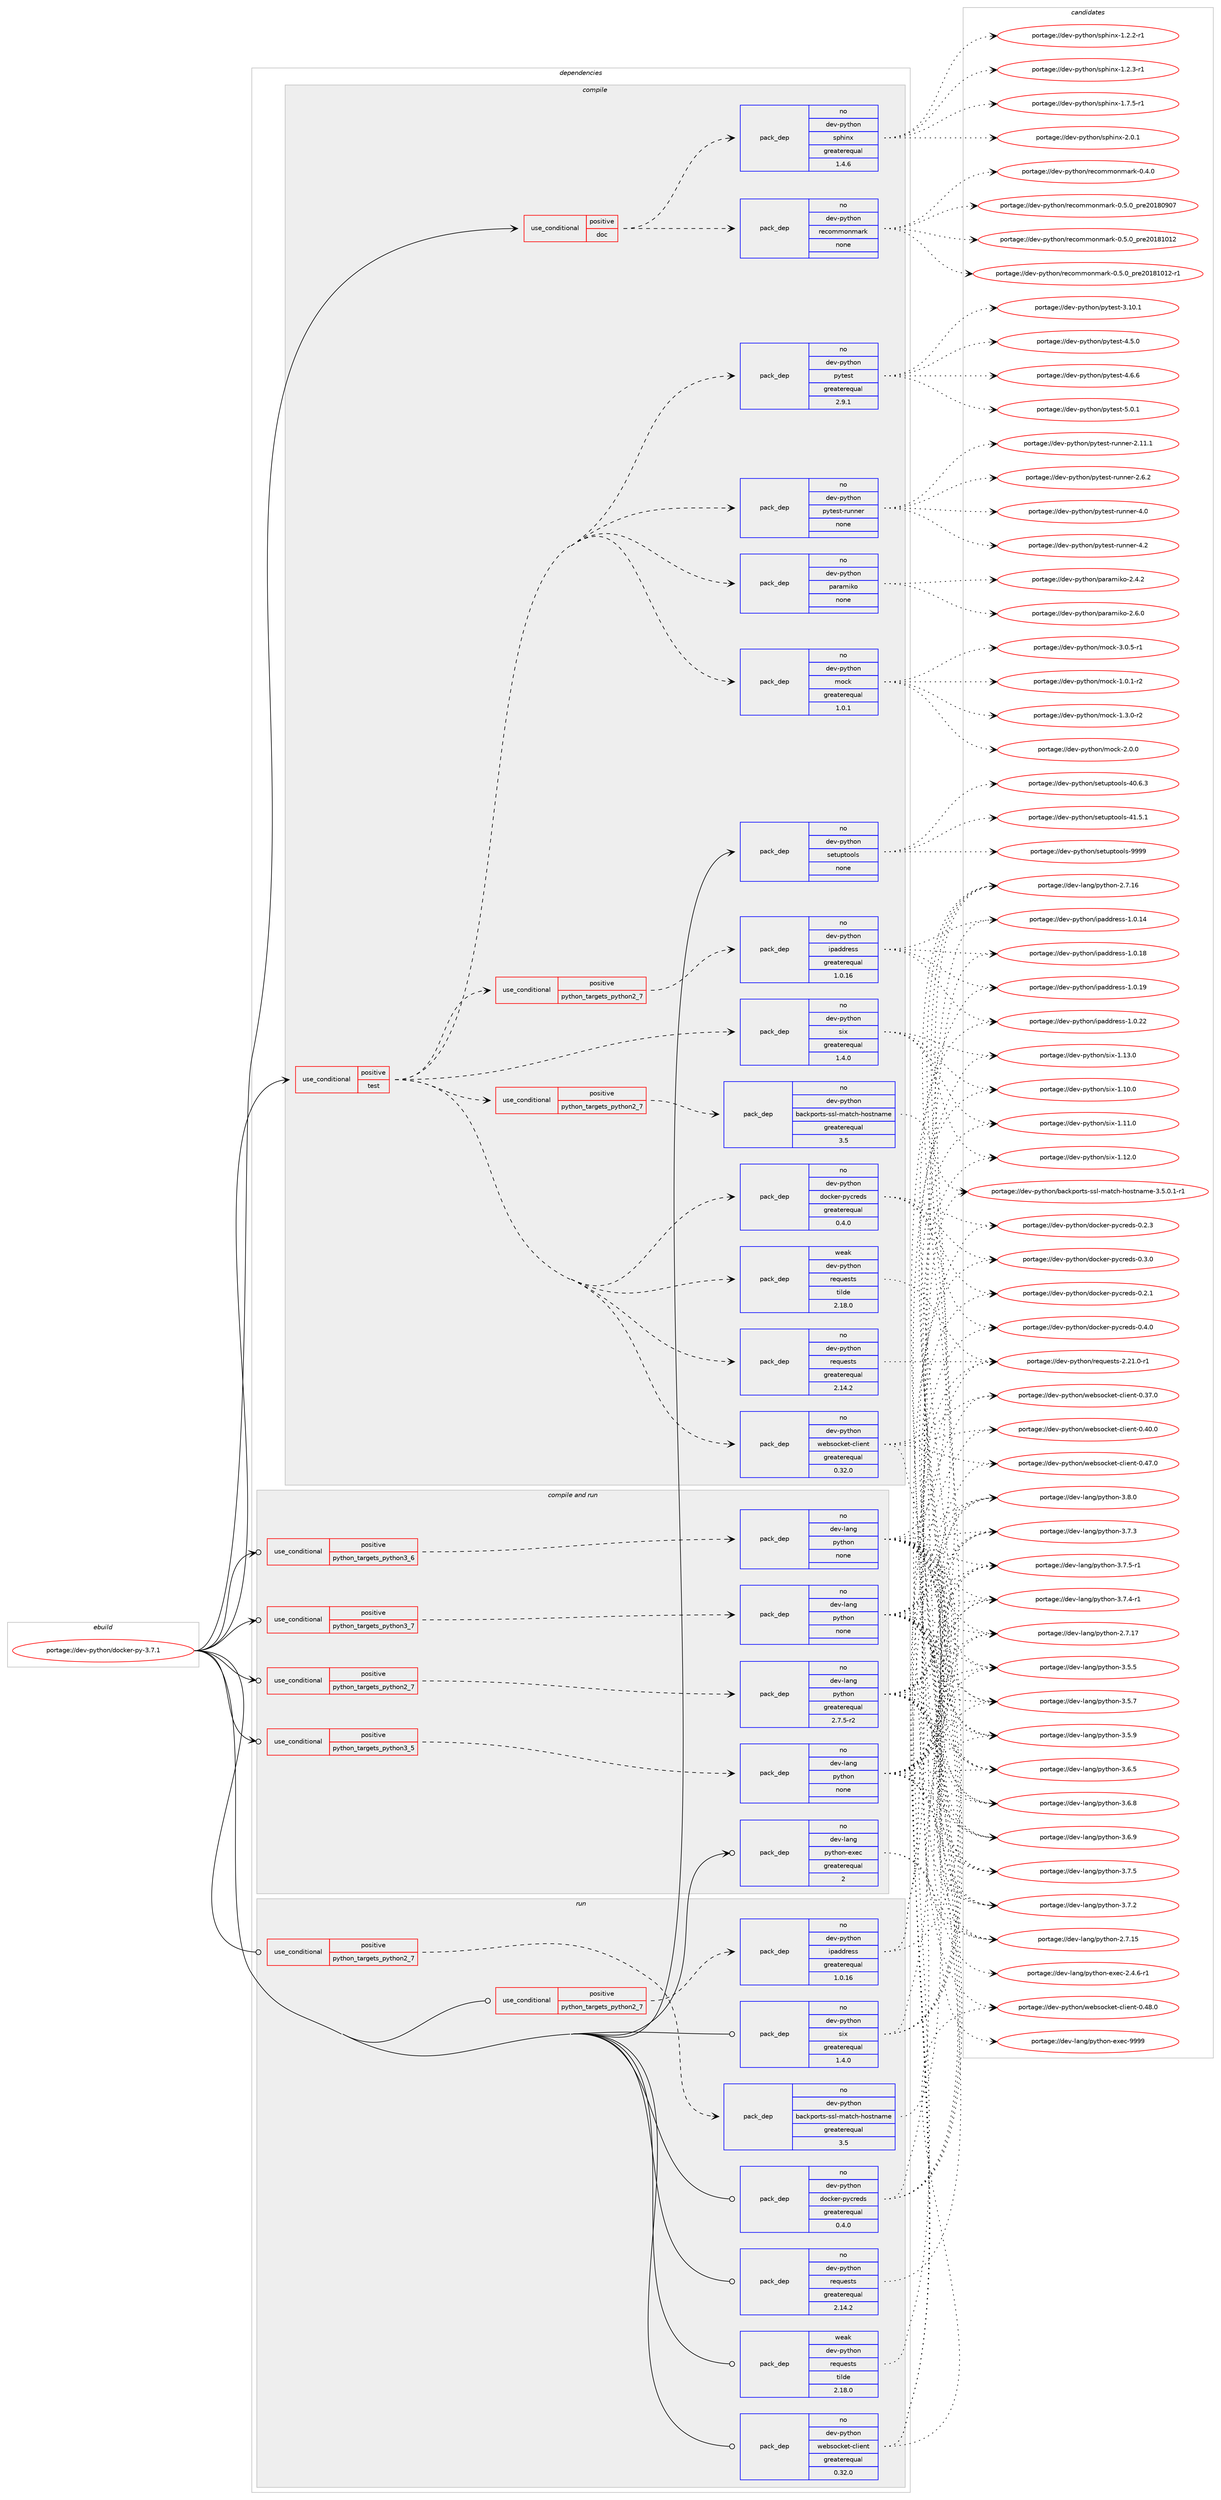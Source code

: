 digraph prolog {

# *************
# Graph options
# *************

newrank=true;
concentrate=true;
compound=true;
graph [rankdir=LR,fontname=Helvetica,fontsize=10,ranksep=1.5];#, ranksep=2.5, nodesep=0.2];
edge  [arrowhead=vee];
node  [fontname=Helvetica,fontsize=10];

# **********
# The ebuild
# **********

subgraph cluster_leftcol {
color=gray;
rank=same;
label=<<i>ebuild</i>>;
id [label="portage://dev-python/docker-py-3.7.1", color=red, width=4, href="../dev-python/docker-py-3.7.1.svg"];
}

# ****************
# The dependencies
# ****************

subgraph cluster_midcol {
color=gray;
label=<<i>dependencies</i>>;
subgraph cluster_compile {
fillcolor="#eeeeee";
style=filled;
label=<<i>compile</i>>;
subgraph cond27918 {
dependency137214 [label=<<TABLE BORDER="0" CELLBORDER="1" CELLSPACING="0" CELLPADDING="4"><TR><TD ROWSPAN="3" CELLPADDING="10">use_conditional</TD></TR><TR><TD>positive</TD></TR><TR><TD>doc</TD></TR></TABLE>>, shape=none, color=red];
subgraph pack105981 {
dependency137215 [label=<<TABLE BORDER="0" CELLBORDER="1" CELLSPACING="0" CELLPADDING="4" WIDTH="220"><TR><TD ROWSPAN="6" CELLPADDING="30">pack_dep</TD></TR><TR><TD WIDTH="110">no</TD></TR><TR><TD>dev-python</TD></TR><TR><TD>recommonmark</TD></TR><TR><TD>none</TD></TR><TR><TD></TD></TR></TABLE>>, shape=none, color=blue];
}
dependency137214:e -> dependency137215:w [weight=20,style="dashed",arrowhead="vee"];
subgraph pack105982 {
dependency137216 [label=<<TABLE BORDER="0" CELLBORDER="1" CELLSPACING="0" CELLPADDING="4" WIDTH="220"><TR><TD ROWSPAN="6" CELLPADDING="30">pack_dep</TD></TR><TR><TD WIDTH="110">no</TD></TR><TR><TD>dev-python</TD></TR><TR><TD>sphinx</TD></TR><TR><TD>greaterequal</TD></TR><TR><TD>1.4.6</TD></TR></TABLE>>, shape=none, color=blue];
}
dependency137214:e -> dependency137216:w [weight=20,style="dashed",arrowhead="vee"];
}
id:e -> dependency137214:w [weight=20,style="solid",arrowhead="vee"];
subgraph cond27919 {
dependency137217 [label=<<TABLE BORDER="0" CELLBORDER="1" CELLSPACING="0" CELLPADDING="4"><TR><TD ROWSPAN="3" CELLPADDING="10">use_conditional</TD></TR><TR><TD>positive</TD></TR><TR><TD>test</TD></TR></TABLE>>, shape=none, color=red];
subgraph pack105983 {
dependency137218 [label=<<TABLE BORDER="0" CELLBORDER="1" CELLSPACING="0" CELLPADDING="4" WIDTH="220"><TR><TD ROWSPAN="6" CELLPADDING="30">pack_dep</TD></TR><TR><TD WIDTH="110">no</TD></TR><TR><TD>dev-python</TD></TR><TR><TD>docker-pycreds</TD></TR><TR><TD>greaterequal</TD></TR><TR><TD>0.4.0</TD></TR></TABLE>>, shape=none, color=blue];
}
dependency137217:e -> dependency137218:w [weight=20,style="dashed",arrowhead="vee"];
subgraph pack105984 {
dependency137219 [label=<<TABLE BORDER="0" CELLBORDER="1" CELLSPACING="0" CELLPADDING="4" WIDTH="220"><TR><TD ROWSPAN="6" CELLPADDING="30">pack_dep</TD></TR><TR><TD WIDTH="110">weak</TD></TR><TR><TD>dev-python</TD></TR><TR><TD>requests</TD></TR><TR><TD>tilde</TD></TR><TR><TD>2.18.0</TD></TR></TABLE>>, shape=none, color=blue];
}
dependency137217:e -> dependency137219:w [weight=20,style="dashed",arrowhead="vee"];
subgraph pack105985 {
dependency137220 [label=<<TABLE BORDER="0" CELLBORDER="1" CELLSPACING="0" CELLPADDING="4" WIDTH="220"><TR><TD ROWSPAN="6" CELLPADDING="30">pack_dep</TD></TR><TR><TD WIDTH="110">no</TD></TR><TR><TD>dev-python</TD></TR><TR><TD>requests</TD></TR><TR><TD>greaterequal</TD></TR><TR><TD>2.14.2</TD></TR></TABLE>>, shape=none, color=blue];
}
dependency137217:e -> dependency137220:w [weight=20,style="dashed",arrowhead="vee"];
subgraph pack105986 {
dependency137221 [label=<<TABLE BORDER="0" CELLBORDER="1" CELLSPACING="0" CELLPADDING="4" WIDTH="220"><TR><TD ROWSPAN="6" CELLPADDING="30">pack_dep</TD></TR><TR><TD WIDTH="110">no</TD></TR><TR><TD>dev-python</TD></TR><TR><TD>six</TD></TR><TR><TD>greaterequal</TD></TR><TR><TD>1.4.0</TD></TR></TABLE>>, shape=none, color=blue];
}
dependency137217:e -> dependency137221:w [weight=20,style="dashed",arrowhead="vee"];
subgraph pack105987 {
dependency137222 [label=<<TABLE BORDER="0" CELLBORDER="1" CELLSPACING="0" CELLPADDING="4" WIDTH="220"><TR><TD ROWSPAN="6" CELLPADDING="30">pack_dep</TD></TR><TR><TD WIDTH="110">no</TD></TR><TR><TD>dev-python</TD></TR><TR><TD>websocket-client</TD></TR><TR><TD>greaterequal</TD></TR><TR><TD>0.32.0</TD></TR></TABLE>>, shape=none, color=blue];
}
dependency137217:e -> dependency137222:w [weight=20,style="dashed",arrowhead="vee"];
subgraph cond27920 {
dependency137223 [label=<<TABLE BORDER="0" CELLBORDER="1" CELLSPACING="0" CELLPADDING="4"><TR><TD ROWSPAN="3" CELLPADDING="10">use_conditional</TD></TR><TR><TD>positive</TD></TR><TR><TD>python_targets_python2_7</TD></TR></TABLE>>, shape=none, color=red];
subgraph pack105988 {
dependency137224 [label=<<TABLE BORDER="0" CELLBORDER="1" CELLSPACING="0" CELLPADDING="4" WIDTH="220"><TR><TD ROWSPAN="6" CELLPADDING="30">pack_dep</TD></TR><TR><TD WIDTH="110">no</TD></TR><TR><TD>dev-python</TD></TR><TR><TD>backports-ssl-match-hostname</TD></TR><TR><TD>greaterequal</TD></TR><TR><TD>3.5</TD></TR></TABLE>>, shape=none, color=blue];
}
dependency137223:e -> dependency137224:w [weight=20,style="dashed",arrowhead="vee"];
}
dependency137217:e -> dependency137223:w [weight=20,style="dashed",arrowhead="vee"];
subgraph cond27921 {
dependency137225 [label=<<TABLE BORDER="0" CELLBORDER="1" CELLSPACING="0" CELLPADDING="4"><TR><TD ROWSPAN="3" CELLPADDING="10">use_conditional</TD></TR><TR><TD>positive</TD></TR><TR><TD>python_targets_python2_7</TD></TR></TABLE>>, shape=none, color=red];
subgraph pack105989 {
dependency137226 [label=<<TABLE BORDER="0" CELLBORDER="1" CELLSPACING="0" CELLPADDING="4" WIDTH="220"><TR><TD ROWSPAN="6" CELLPADDING="30">pack_dep</TD></TR><TR><TD WIDTH="110">no</TD></TR><TR><TD>dev-python</TD></TR><TR><TD>ipaddress</TD></TR><TR><TD>greaterequal</TD></TR><TR><TD>1.0.16</TD></TR></TABLE>>, shape=none, color=blue];
}
dependency137225:e -> dependency137226:w [weight=20,style="dashed",arrowhead="vee"];
}
dependency137217:e -> dependency137225:w [weight=20,style="dashed",arrowhead="vee"];
subgraph pack105990 {
dependency137227 [label=<<TABLE BORDER="0" CELLBORDER="1" CELLSPACING="0" CELLPADDING="4" WIDTH="220"><TR><TD ROWSPAN="6" CELLPADDING="30">pack_dep</TD></TR><TR><TD WIDTH="110">no</TD></TR><TR><TD>dev-python</TD></TR><TR><TD>mock</TD></TR><TR><TD>greaterequal</TD></TR><TR><TD>1.0.1</TD></TR></TABLE>>, shape=none, color=blue];
}
dependency137217:e -> dependency137227:w [weight=20,style="dashed",arrowhead="vee"];
subgraph pack105991 {
dependency137228 [label=<<TABLE BORDER="0" CELLBORDER="1" CELLSPACING="0" CELLPADDING="4" WIDTH="220"><TR><TD ROWSPAN="6" CELLPADDING="30">pack_dep</TD></TR><TR><TD WIDTH="110">no</TD></TR><TR><TD>dev-python</TD></TR><TR><TD>paramiko</TD></TR><TR><TD>none</TD></TR><TR><TD></TD></TR></TABLE>>, shape=none, color=blue];
}
dependency137217:e -> dependency137228:w [weight=20,style="dashed",arrowhead="vee"];
subgraph pack105992 {
dependency137229 [label=<<TABLE BORDER="0" CELLBORDER="1" CELLSPACING="0" CELLPADDING="4" WIDTH="220"><TR><TD ROWSPAN="6" CELLPADDING="30">pack_dep</TD></TR><TR><TD WIDTH="110">no</TD></TR><TR><TD>dev-python</TD></TR><TR><TD>pytest-runner</TD></TR><TR><TD>none</TD></TR><TR><TD></TD></TR></TABLE>>, shape=none, color=blue];
}
dependency137217:e -> dependency137229:w [weight=20,style="dashed",arrowhead="vee"];
subgraph pack105993 {
dependency137230 [label=<<TABLE BORDER="0" CELLBORDER="1" CELLSPACING="0" CELLPADDING="4" WIDTH="220"><TR><TD ROWSPAN="6" CELLPADDING="30">pack_dep</TD></TR><TR><TD WIDTH="110">no</TD></TR><TR><TD>dev-python</TD></TR><TR><TD>pytest</TD></TR><TR><TD>greaterequal</TD></TR><TR><TD>2.9.1</TD></TR></TABLE>>, shape=none, color=blue];
}
dependency137217:e -> dependency137230:w [weight=20,style="dashed",arrowhead="vee"];
}
id:e -> dependency137217:w [weight=20,style="solid",arrowhead="vee"];
subgraph pack105994 {
dependency137231 [label=<<TABLE BORDER="0" CELLBORDER="1" CELLSPACING="0" CELLPADDING="4" WIDTH="220"><TR><TD ROWSPAN="6" CELLPADDING="30">pack_dep</TD></TR><TR><TD WIDTH="110">no</TD></TR><TR><TD>dev-python</TD></TR><TR><TD>setuptools</TD></TR><TR><TD>none</TD></TR><TR><TD></TD></TR></TABLE>>, shape=none, color=blue];
}
id:e -> dependency137231:w [weight=20,style="solid",arrowhead="vee"];
}
subgraph cluster_compileandrun {
fillcolor="#eeeeee";
style=filled;
label=<<i>compile and run</i>>;
subgraph cond27922 {
dependency137232 [label=<<TABLE BORDER="0" CELLBORDER="1" CELLSPACING="0" CELLPADDING="4"><TR><TD ROWSPAN="3" CELLPADDING="10">use_conditional</TD></TR><TR><TD>positive</TD></TR><TR><TD>python_targets_python2_7</TD></TR></TABLE>>, shape=none, color=red];
subgraph pack105995 {
dependency137233 [label=<<TABLE BORDER="0" CELLBORDER="1" CELLSPACING="0" CELLPADDING="4" WIDTH="220"><TR><TD ROWSPAN="6" CELLPADDING="30">pack_dep</TD></TR><TR><TD WIDTH="110">no</TD></TR><TR><TD>dev-lang</TD></TR><TR><TD>python</TD></TR><TR><TD>greaterequal</TD></TR><TR><TD>2.7.5-r2</TD></TR></TABLE>>, shape=none, color=blue];
}
dependency137232:e -> dependency137233:w [weight=20,style="dashed",arrowhead="vee"];
}
id:e -> dependency137232:w [weight=20,style="solid",arrowhead="odotvee"];
subgraph cond27923 {
dependency137234 [label=<<TABLE BORDER="0" CELLBORDER="1" CELLSPACING="0" CELLPADDING="4"><TR><TD ROWSPAN="3" CELLPADDING="10">use_conditional</TD></TR><TR><TD>positive</TD></TR><TR><TD>python_targets_python3_5</TD></TR></TABLE>>, shape=none, color=red];
subgraph pack105996 {
dependency137235 [label=<<TABLE BORDER="0" CELLBORDER="1" CELLSPACING="0" CELLPADDING="4" WIDTH="220"><TR><TD ROWSPAN="6" CELLPADDING="30">pack_dep</TD></TR><TR><TD WIDTH="110">no</TD></TR><TR><TD>dev-lang</TD></TR><TR><TD>python</TD></TR><TR><TD>none</TD></TR><TR><TD></TD></TR></TABLE>>, shape=none, color=blue];
}
dependency137234:e -> dependency137235:w [weight=20,style="dashed",arrowhead="vee"];
}
id:e -> dependency137234:w [weight=20,style="solid",arrowhead="odotvee"];
subgraph cond27924 {
dependency137236 [label=<<TABLE BORDER="0" CELLBORDER="1" CELLSPACING="0" CELLPADDING="4"><TR><TD ROWSPAN="3" CELLPADDING="10">use_conditional</TD></TR><TR><TD>positive</TD></TR><TR><TD>python_targets_python3_6</TD></TR></TABLE>>, shape=none, color=red];
subgraph pack105997 {
dependency137237 [label=<<TABLE BORDER="0" CELLBORDER="1" CELLSPACING="0" CELLPADDING="4" WIDTH="220"><TR><TD ROWSPAN="6" CELLPADDING="30">pack_dep</TD></TR><TR><TD WIDTH="110">no</TD></TR><TR><TD>dev-lang</TD></TR><TR><TD>python</TD></TR><TR><TD>none</TD></TR><TR><TD></TD></TR></TABLE>>, shape=none, color=blue];
}
dependency137236:e -> dependency137237:w [weight=20,style="dashed",arrowhead="vee"];
}
id:e -> dependency137236:w [weight=20,style="solid",arrowhead="odotvee"];
subgraph cond27925 {
dependency137238 [label=<<TABLE BORDER="0" CELLBORDER="1" CELLSPACING="0" CELLPADDING="4"><TR><TD ROWSPAN="3" CELLPADDING="10">use_conditional</TD></TR><TR><TD>positive</TD></TR><TR><TD>python_targets_python3_7</TD></TR></TABLE>>, shape=none, color=red];
subgraph pack105998 {
dependency137239 [label=<<TABLE BORDER="0" CELLBORDER="1" CELLSPACING="0" CELLPADDING="4" WIDTH="220"><TR><TD ROWSPAN="6" CELLPADDING="30">pack_dep</TD></TR><TR><TD WIDTH="110">no</TD></TR><TR><TD>dev-lang</TD></TR><TR><TD>python</TD></TR><TR><TD>none</TD></TR><TR><TD></TD></TR></TABLE>>, shape=none, color=blue];
}
dependency137238:e -> dependency137239:w [weight=20,style="dashed",arrowhead="vee"];
}
id:e -> dependency137238:w [weight=20,style="solid",arrowhead="odotvee"];
subgraph pack105999 {
dependency137240 [label=<<TABLE BORDER="0" CELLBORDER="1" CELLSPACING="0" CELLPADDING="4" WIDTH="220"><TR><TD ROWSPAN="6" CELLPADDING="30">pack_dep</TD></TR><TR><TD WIDTH="110">no</TD></TR><TR><TD>dev-lang</TD></TR><TR><TD>python-exec</TD></TR><TR><TD>greaterequal</TD></TR><TR><TD>2</TD></TR></TABLE>>, shape=none, color=blue];
}
id:e -> dependency137240:w [weight=20,style="solid",arrowhead="odotvee"];
}
subgraph cluster_run {
fillcolor="#eeeeee";
style=filled;
label=<<i>run</i>>;
subgraph cond27926 {
dependency137241 [label=<<TABLE BORDER="0" CELLBORDER="1" CELLSPACING="0" CELLPADDING="4"><TR><TD ROWSPAN="3" CELLPADDING="10">use_conditional</TD></TR><TR><TD>positive</TD></TR><TR><TD>python_targets_python2_7</TD></TR></TABLE>>, shape=none, color=red];
subgraph pack106000 {
dependency137242 [label=<<TABLE BORDER="0" CELLBORDER="1" CELLSPACING="0" CELLPADDING="4" WIDTH="220"><TR><TD ROWSPAN="6" CELLPADDING="30">pack_dep</TD></TR><TR><TD WIDTH="110">no</TD></TR><TR><TD>dev-python</TD></TR><TR><TD>backports-ssl-match-hostname</TD></TR><TR><TD>greaterequal</TD></TR><TR><TD>3.5</TD></TR></TABLE>>, shape=none, color=blue];
}
dependency137241:e -> dependency137242:w [weight=20,style="dashed",arrowhead="vee"];
}
id:e -> dependency137241:w [weight=20,style="solid",arrowhead="odot"];
subgraph cond27927 {
dependency137243 [label=<<TABLE BORDER="0" CELLBORDER="1" CELLSPACING="0" CELLPADDING="4"><TR><TD ROWSPAN="3" CELLPADDING="10">use_conditional</TD></TR><TR><TD>positive</TD></TR><TR><TD>python_targets_python2_7</TD></TR></TABLE>>, shape=none, color=red];
subgraph pack106001 {
dependency137244 [label=<<TABLE BORDER="0" CELLBORDER="1" CELLSPACING="0" CELLPADDING="4" WIDTH="220"><TR><TD ROWSPAN="6" CELLPADDING="30">pack_dep</TD></TR><TR><TD WIDTH="110">no</TD></TR><TR><TD>dev-python</TD></TR><TR><TD>ipaddress</TD></TR><TR><TD>greaterequal</TD></TR><TR><TD>1.0.16</TD></TR></TABLE>>, shape=none, color=blue];
}
dependency137243:e -> dependency137244:w [weight=20,style="dashed",arrowhead="vee"];
}
id:e -> dependency137243:w [weight=20,style="solid",arrowhead="odot"];
subgraph pack106002 {
dependency137245 [label=<<TABLE BORDER="0" CELLBORDER="1" CELLSPACING="0" CELLPADDING="4" WIDTH="220"><TR><TD ROWSPAN="6" CELLPADDING="30">pack_dep</TD></TR><TR><TD WIDTH="110">no</TD></TR><TR><TD>dev-python</TD></TR><TR><TD>docker-pycreds</TD></TR><TR><TD>greaterequal</TD></TR><TR><TD>0.4.0</TD></TR></TABLE>>, shape=none, color=blue];
}
id:e -> dependency137245:w [weight=20,style="solid",arrowhead="odot"];
subgraph pack106003 {
dependency137246 [label=<<TABLE BORDER="0" CELLBORDER="1" CELLSPACING="0" CELLPADDING="4" WIDTH="220"><TR><TD ROWSPAN="6" CELLPADDING="30">pack_dep</TD></TR><TR><TD WIDTH="110">no</TD></TR><TR><TD>dev-python</TD></TR><TR><TD>requests</TD></TR><TR><TD>greaterequal</TD></TR><TR><TD>2.14.2</TD></TR></TABLE>>, shape=none, color=blue];
}
id:e -> dependency137246:w [weight=20,style="solid",arrowhead="odot"];
subgraph pack106004 {
dependency137247 [label=<<TABLE BORDER="0" CELLBORDER="1" CELLSPACING="0" CELLPADDING="4" WIDTH="220"><TR><TD ROWSPAN="6" CELLPADDING="30">pack_dep</TD></TR><TR><TD WIDTH="110">no</TD></TR><TR><TD>dev-python</TD></TR><TR><TD>six</TD></TR><TR><TD>greaterequal</TD></TR><TR><TD>1.4.0</TD></TR></TABLE>>, shape=none, color=blue];
}
id:e -> dependency137247:w [weight=20,style="solid",arrowhead="odot"];
subgraph pack106005 {
dependency137248 [label=<<TABLE BORDER="0" CELLBORDER="1" CELLSPACING="0" CELLPADDING="4" WIDTH="220"><TR><TD ROWSPAN="6" CELLPADDING="30">pack_dep</TD></TR><TR><TD WIDTH="110">no</TD></TR><TR><TD>dev-python</TD></TR><TR><TD>websocket-client</TD></TR><TR><TD>greaterequal</TD></TR><TR><TD>0.32.0</TD></TR></TABLE>>, shape=none, color=blue];
}
id:e -> dependency137248:w [weight=20,style="solid",arrowhead="odot"];
subgraph pack106006 {
dependency137249 [label=<<TABLE BORDER="0" CELLBORDER="1" CELLSPACING="0" CELLPADDING="4" WIDTH="220"><TR><TD ROWSPAN="6" CELLPADDING="30">pack_dep</TD></TR><TR><TD WIDTH="110">weak</TD></TR><TR><TD>dev-python</TD></TR><TR><TD>requests</TD></TR><TR><TD>tilde</TD></TR><TR><TD>2.18.0</TD></TR></TABLE>>, shape=none, color=blue];
}
id:e -> dependency137249:w [weight=20,style="solid",arrowhead="odot"];
}
}

# **************
# The candidates
# **************

subgraph cluster_choices {
rank=same;
color=gray;
label=<<i>candidates</i>>;

subgraph choice105981 {
color=black;
nodesep=1;
choiceportage10010111845112121116104111110471141019911110910911111010997114107454846524648 [label="portage://dev-python/recommonmark-0.4.0", color=red, width=4,href="../dev-python/recommonmark-0.4.0.svg"];
choiceportage10010111845112121116104111110471141019911110910911111010997114107454846534648951121141015048495648574855 [label="portage://dev-python/recommonmark-0.5.0_pre20180907", color=red, width=4,href="../dev-python/recommonmark-0.5.0_pre20180907.svg"];
choiceportage10010111845112121116104111110471141019911110910911111010997114107454846534648951121141015048495649484950 [label="portage://dev-python/recommonmark-0.5.0_pre20181012", color=red, width=4,href="../dev-python/recommonmark-0.5.0_pre20181012.svg"];
choiceportage100101118451121211161041111104711410199111109109111110109971141074548465346489511211410150484956494849504511449 [label="portage://dev-python/recommonmark-0.5.0_pre20181012-r1", color=red, width=4,href="../dev-python/recommonmark-0.5.0_pre20181012-r1.svg"];
dependency137215:e -> choiceportage10010111845112121116104111110471141019911110910911111010997114107454846524648:w [style=dotted,weight="100"];
dependency137215:e -> choiceportage10010111845112121116104111110471141019911110910911111010997114107454846534648951121141015048495648574855:w [style=dotted,weight="100"];
dependency137215:e -> choiceportage10010111845112121116104111110471141019911110910911111010997114107454846534648951121141015048495649484950:w [style=dotted,weight="100"];
dependency137215:e -> choiceportage100101118451121211161041111104711410199111109109111110109971141074548465346489511211410150484956494849504511449:w [style=dotted,weight="100"];
}
subgraph choice105982 {
color=black;
nodesep=1;
choiceportage10010111845112121116104111110471151121041051101204549465046504511449 [label="portage://dev-python/sphinx-1.2.2-r1", color=red, width=4,href="../dev-python/sphinx-1.2.2-r1.svg"];
choiceportage10010111845112121116104111110471151121041051101204549465046514511449 [label="portage://dev-python/sphinx-1.2.3-r1", color=red, width=4,href="../dev-python/sphinx-1.2.3-r1.svg"];
choiceportage10010111845112121116104111110471151121041051101204549465546534511449 [label="portage://dev-python/sphinx-1.7.5-r1", color=red, width=4,href="../dev-python/sphinx-1.7.5-r1.svg"];
choiceportage1001011184511212111610411111047115112104105110120455046484649 [label="portage://dev-python/sphinx-2.0.1", color=red, width=4,href="../dev-python/sphinx-2.0.1.svg"];
dependency137216:e -> choiceportage10010111845112121116104111110471151121041051101204549465046504511449:w [style=dotted,weight="100"];
dependency137216:e -> choiceportage10010111845112121116104111110471151121041051101204549465046514511449:w [style=dotted,weight="100"];
dependency137216:e -> choiceportage10010111845112121116104111110471151121041051101204549465546534511449:w [style=dotted,weight="100"];
dependency137216:e -> choiceportage1001011184511212111610411111047115112104105110120455046484649:w [style=dotted,weight="100"];
}
subgraph choice105983 {
color=black;
nodesep=1;
choiceportage1001011184511212111610411111047100111991071011144511212199114101100115454846504649 [label="portage://dev-python/docker-pycreds-0.2.1", color=red, width=4,href="../dev-python/docker-pycreds-0.2.1.svg"];
choiceportage1001011184511212111610411111047100111991071011144511212199114101100115454846504651 [label="portage://dev-python/docker-pycreds-0.2.3", color=red, width=4,href="../dev-python/docker-pycreds-0.2.3.svg"];
choiceportage1001011184511212111610411111047100111991071011144511212199114101100115454846514648 [label="portage://dev-python/docker-pycreds-0.3.0", color=red, width=4,href="../dev-python/docker-pycreds-0.3.0.svg"];
choiceportage1001011184511212111610411111047100111991071011144511212199114101100115454846524648 [label="portage://dev-python/docker-pycreds-0.4.0", color=red, width=4,href="../dev-python/docker-pycreds-0.4.0.svg"];
dependency137218:e -> choiceportage1001011184511212111610411111047100111991071011144511212199114101100115454846504649:w [style=dotted,weight="100"];
dependency137218:e -> choiceportage1001011184511212111610411111047100111991071011144511212199114101100115454846504651:w [style=dotted,weight="100"];
dependency137218:e -> choiceportage1001011184511212111610411111047100111991071011144511212199114101100115454846514648:w [style=dotted,weight="100"];
dependency137218:e -> choiceportage1001011184511212111610411111047100111991071011144511212199114101100115454846524648:w [style=dotted,weight="100"];
}
subgraph choice105984 {
color=black;
nodesep=1;
choiceportage1001011184511212111610411111047114101113117101115116115455046504946484511449 [label="portage://dev-python/requests-2.21.0-r1", color=red, width=4,href="../dev-python/requests-2.21.0-r1.svg"];
dependency137219:e -> choiceportage1001011184511212111610411111047114101113117101115116115455046504946484511449:w [style=dotted,weight="100"];
}
subgraph choice105985 {
color=black;
nodesep=1;
choiceportage1001011184511212111610411111047114101113117101115116115455046504946484511449 [label="portage://dev-python/requests-2.21.0-r1", color=red, width=4,href="../dev-python/requests-2.21.0-r1.svg"];
dependency137220:e -> choiceportage1001011184511212111610411111047114101113117101115116115455046504946484511449:w [style=dotted,weight="100"];
}
subgraph choice105986 {
color=black;
nodesep=1;
choiceportage100101118451121211161041111104711510512045494649484648 [label="portage://dev-python/six-1.10.0", color=red, width=4,href="../dev-python/six-1.10.0.svg"];
choiceportage100101118451121211161041111104711510512045494649494648 [label="portage://dev-python/six-1.11.0", color=red, width=4,href="../dev-python/six-1.11.0.svg"];
choiceportage100101118451121211161041111104711510512045494649504648 [label="portage://dev-python/six-1.12.0", color=red, width=4,href="../dev-python/six-1.12.0.svg"];
choiceportage100101118451121211161041111104711510512045494649514648 [label="portage://dev-python/six-1.13.0", color=red, width=4,href="../dev-python/six-1.13.0.svg"];
dependency137221:e -> choiceportage100101118451121211161041111104711510512045494649484648:w [style=dotted,weight="100"];
dependency137221:e -> choiceportage100101118451121211161041111104711510512045494649494648:w [style=dotted,weight="100"];
dependency137221:e -> choiceportage100101118451121211161041111104711510512045494649504648:w [style=dotted,weight="100"];
dependency137221:e -> choiceportage100101118451121211161041111104711510512045494649514648:w [style=dotted,weight="100"];
}
subgraph choice105987 {
color=black;
nodesep=1;
choiceportage10010111845112121116104111110471191019811511199107101116459910810510111011645484651554648 [label="portage://dev-python/websocket-client-0.37.0", color=red, width=4,href="../dev-python/websocket-client-0.37.0.svg"];
choiceportage10010111845112121116104111110471191019811511199107101116459910810510111011645484652484648 [label="portage://dev-python/websocket-client-0.40.0", color=red, width=4,href="../dev-python/websocket-client-0.40.0.svg"];
choiceportage10010111845112121116104111110471191019811511199107101116459910810510111011645484652554648 [label="portage://dev-python/websocket-client-0.47.0", color=red, width=4,href="../dev-python/websocket-client-0.47.0.svg"];
choiceportage10010111845112121116104111110471191019811511199107101116459910810510111011645484652564648 [label="portage://dev-python/websocket-client-0.48.0", color=red, width=4,href="../dev-python/websocket-client-0.48.0.svg"];
dependency137222:e -> choiceportage10010111845112121116104111110471191019811511199107101116459910810510111011645484651554648:w [style=dotted,weight="100"];
dependency137222:e -> choiceportage10010111845112121116104111110471191019811511199107101116459910810510111011645484652484648:w [style=dotted,weight="100"];
dependency137222:e -> choiceportage10010111845112121116104111110471191019811511199107101116459910810510111011645484652554648:w [style=dotted,weight="100"];
dependency137222:e -> choiceportage10010111845112121116104111110471191019811511199107101116459910810510111011645484652564648:w [style=dotted,weight="100"];
}
subgraph choice105988 {
color=black;
nodesep=1;
choiceportage100101118451121211161041111104798979910711211111411611545115115108451099711699104451041111151161109710910145514653464846494511449 [label="portage://dev-python/backports-ssl-match-hostname-3.5.0.1-r1", color=red, width=4,href="../dev-python/backports-ssl-match-hostname-3.5.0.1-r1.svg"];
dependency137224:e -> choiceportage100101118451121211161041111104798979910711211111411611545115115108451099711699104451041111151161109710910145514653464846494511449:w [style=dotted,weight="100"];
}
subgraph choice105989 {
color=black;
nodesep=1;
choiceportage10010111845112121116104111110471051129710010011410111511545494648464952 [label="portage://dev-python/ipaddress-1.0.14", color=red, width=4,href="../dev-python/ipaddress-1.0.14.svg"];
choiceportage10010111845112121116104111110471051129710010011410111511545494648464956 [label="portage://dev-python/ipaddress-1.0.18", color=red, width=4,href="../dev-python/ipaddress-1.0.18.svg"];
choiceportage10010111845112121116104111110471051129710010011410111511545494648464957 [label="portage://dev-python/ipaddress-1.0.19", color=red, width=4,href="../dev-python/ipaddress-1.0.19.svg"];
choiceportage10010111845112121116104111110471051129710010011410111511545494648465050 [label="portage://dev-python/ipaddress-1.0.22", color=red, width=4,href="../dev-python/ipaddress-1.0.22.svg"];
dependency137226:e -> choiceportage10010111845112121116104111110471051129710010011410111511545494648464952:w [style=dotted,weight="100"];
dependency137226:e -> choiceportage10010111845112121116104111110471051129710010011410111511545494648464956:w [style=dotted,weight="100"];
dependency137226:e -> choiceportage10010111845112121116104111110471051129710010011410111511545494648464957:w [style=dotted,weight="100"];
dependency137226:e -> choiceportage10010111845112121116104111110471051129710010011410111511545494648465050:w [style=dotted,weight="100"];
}
subgraph choice105990 {
color=black;
nodesep=1;
choiceportage1001011184511212111610411111047109111991074549464846494511450 [label="portage://dev-python/mock-1.0.1-r2", color=red, width=4,href="../dev-python/mock-1.0.1-r2.svg"];
choiceportage1001011184511212111610411111047109111991074549465146484511450 [label="portage://dev-python/mock-1.3.0-r2", color=red, width=4,href="../dev-python/mock-1.3.0-r2.svg"];
choiceportage100101118451121211161041111104710911199107455046484648 [label="portage://dev-python/mock-2.0.0", color=red, width=4,href="../dev-python/mock-2.0.0.svg"];
choiceportage1001011184511212111610411111047109111991074551464846534511449 [label="portage://dev-python/mock-3.0.5-r1", color=red, width=4,href="../dev-python/mock-3.0.5-r1.svg"];
dependency137227:e -> choiceportage1001011184511212111610411111047109111991074549464846494511450:w [style=dotted,weight="100"];
dependency137227:e -> choiceportage1001011184511212111610411111047109111991074549465146484511450:w [style=dotted,weight="100"];
dependency137227:e -> choiceportage100101118451121211161041111104710911199107455046484648:w [style=dotted,weight="100"];
dependency137227:e -> choiceportage1001011184511212111610411111047109111991074551464846534511449:w [style=dotted,weight="100"];
}
subgraph choice105991 {
color=black;
nodesep=1;
choiceportage10010111845112121116104111110471129711497109105107111455046524650 [label="portage://dev-python/paramiko-2.4.2", color=red, width=4,href="../dev-python/paramiko-2.4.2.svg"];
choiceportage10010111845112121116104111110471129711497109105107111455046544648 [label="portage://dev-python/paramiko-2.6.0", color=red, width=4,href="../dev-python/paramiko-2.6.0.svg"];
dependency137228:e -> choiceportage10010111845112121116104111110471129711497109105107111455046524650:w [style=dotted,weight="100"];
dependency137228:e -> choiceportage10010111845112121116104111110471129711497109105107111455046544648:w [style=dotted,weight="100"];
}
subgraph choice105992 {
color=black;
nodesep=1;
choiceportage10010111845112121116104111110471121211161011151164511411711011010111445504649494649 [label="portage://dev-python/pytest-runner-2.11.1", color=red, width=4,href="../dev-python/pytest-runner-2.11.1.svg"];
choiceportage100101118451121211161041111104711212111610111511645114117110110101114455046544650 [label="portage://dev-python/pytest-runner-2.6.2", color=red, width=4,href="../dev-python/pytest-runner-2.6.2.svg"];
choiceportage10010111845112121116104111110471121211161011151164511411711011010111445524648 [label="portage://dev-python/pytest-runner-4.0", color=red, width=4,href="../dev-python/pytest-runner-4.0.svg"];
choiceportage10010111845112121116104111110471121211161011151164511411711011010111445524650 [label="portage://dev-python/pytest-runner-4.2", color=red, width=4,href="../dev-python/pytest-runner-4.2.svg"];
dependency137229:e -> choiceportage10010111845112121116104111110471121211161011151164511411711011010111445504649494649:w [style=dotted,weight="100"];
dependency137229:e -> choiceportage100101118451121211161041111104711212111610111511645114117110110101114455046544650:w [style=dotted,weight="100"];
dependency137229:e -> choiceportage10010111845112121116104111110471121211161011151164511411711011010111445524648:w [style=dotted,weight="100"];
dependency137229:e -> choiceportage10010111845112121116104111110471121211161011151164511411711011010111445524650:w [style=dotted,weight="100"];
}
subgraph choice105993 {
color=black;
nodesep=1;
choiceportage100101118451121211161041111104711212111610111511645514649484649 [label="portage://dev-python/pytest-3.10.1", color=red, width=4,href="../dev-python/pytest-3.10.1.svg"];
choiceportage1001011184511212111610411111047112121116101115116455246534648 [label="portage://dev-python/pytest-4.5.0", color=red, width=4,href="../dev-python/pytest-4.5.0.svg"];
choiceportage1001011184511212111610411111047112121116101115116455246544654 [label="portage://dev-python/pytest-4.6.6", color=red, width=4,href="../dev-python/pytest-4.6.6.svg"];
choiceportage1001011184511212111610411111047112121116101115116455346484649 [label="portage://dev-python/pytest-5.0.1", color=red, width=4,href="../dev-python/pytest-5.0.1.svg"];
dependency137230:e -> choiceportage100101118451121211161041111104711212111610111511645514649484649:w [style=dotted,weight="100"];
dependency137230:e -> choiceportage1001011184511212111610411111047112121116101115116455246534648:w [style=dotted,weight="100"];
dependency137230:e -> choiceportage1001011184511212111610411111047112121116101115116455246544654:w [style=dotted,weight="100"];
dependency137230:e -> choiceportage1001011184511212111610411111047112121116101115116455346484649:w [style=dotted,weight="100"];
}
subgraph choice105994 {
color=black;
nodesep=1;
choiceportage100101118451121211161041111104711510111611711211611111110811545524846544651 [label="portage://dev-python/setuptools-40.6.3", color=red, width=4,href="../dev-python/setuptools-40.6.3.svg"];
choiceportage100101118451121211161041111104711510111611711211611111110811545524946534649 [label="portage://dev-python/setuptools-41.5.1", color=red, width=4,href="../dev-python/setuptools-41.5.1.svg"];
choiceportage10010111845112121116104111110471151011161171121161111111081154557575757 [label="portage://dev-python/setuptools-9999", color=red, width=4,href="../dev-python/setuptools-9999.svg"];
dependency137231:e -> choiceportage100101118451121211161041111104711510111611711211611111110811545524846544651:w [style=dotted,weight="100"];
dependency137231:e -> choiceportage100101118451121211161041111104711510111611711211611111110811545524946534649:w [style=dotted,weight="100"];
dependency137231:e -> choiceportage10010111845112121116104111110471151011161171121161111111081154557575757:w [style=dotted,weight="100"];
}
subgraph choice105995 {
color=black;
nodesep=1;
choiceportage10010111845108971101034711212111610411111045504655464953 [label="portage://dev-lang/python-2.7.15", color=red, width=4,href="../dev-lang/python-2.7.15.svg"];
choiceportage10010111845108971101034711212111610411111045504655464954 [label="portage://dev-lang/python-2.7.16", color=red, width=4,href="../dev-lang/python-2.7.16.svg"];
choiceportage10010111845108971101034711212111610411111045504655464955 [label="portage://dev-lang/python-2.7.17", color=red, width=4,href="../dev-lang/python-2.7.17.svg"];
choiceportage100101118451089711010347112121116104111110455146534653 [label="portage://dev-lang/python-3.5.5", color=red, width=4,href="../dev-lang/python-3.5.5.svg"];
choiceportage100101118451089711010347112121116104111110455146534655 [label="portage://dev-lang/python-3.5.7", color=red, width=4,href="../dev-lang/python-3.5.7.svg"];
choiceportage100101118451089711010347112121116104111110455146534657 [label="portage://dev-lang/python-3.5.9", color=red, width=4,href="../dev-lang/python-3.5.9.svg"];
choiceportage100101118451089711010347112121116104111110455146544653 [label="portage://dev-lang/python-3.6.5", color=red, width=4,href="../dev-lang/python-3.6.5.svg"];
choiceportage100101118451089711010347112121116104111110455146544656 [label="portage://dev-lang/python-3.6.8", color=red, width=4,href="../dev-lang/python-3.6.8.svg"];
choiceportage100101118451089711010347112121116104111110455146544657 [label="portage://dev-lang/python-3.6.9", color=red, width=4,href="../dev-lang/python-3.6.9.svg"];
choiceportage100101118451089711010347112121116104111110455146554650 [label="portage://dev-lang/python-3.7.2", color=red, width=4,href="../dev-lang/python-3.7.2.svg"];
choiceportage100101118451089711010347112121116104111110455146554651 [label="portage://dev-lang/python-3.7.3", color=red, width=4,href="../dev-lang/python-3.7.3.svg"];
choiceportage1001011184510897110103471121211161041111104551465546524511449 [label="portage://dev-lang/python-3.7.4-r1", color=red, width=4,href="../dev-lang/python-3.7.4-r1.svg"];
choiceportage100101118451089711010347112121116104111110455146554653 [label="portage://dev-lang/python-3.7.5", color=red, width=4,href="../dev-lang/python-3.7.5.svg"];
choiceportage1001011184510897110103471121211161041111104551465546534511449 [label="portage://dev-lang/python-3.7.5-r1", color=red, width=4,href="../dev-lang/python-3.7.5-r1.svg"];
choiceportage100101118451089711010347112121116104111110455146564648 [label="portage://dev-lang/python-3.8.0", color=red, width=4,href="../dev-lang/python-3.8.0.svg"];
dependency137233:e -> choiceportage10010111845108971101034711212111610411111045504655464953:w [style=dotted,weight="100"];
dependency137233:e -> choiceportage10010111845108971101034711212111610411111045504655464954:w [style=dotted,weight="100"];
dependency137233:e -> choiceportage10010111845108971101034711212111610411111045504655464955:w [style=dotted,weight="100"];
dependency137233:e -> choiceportage100101118451089711010347112121116104111110455146534653:w [style=dotted,weight="100"];
dependency137233:e -> choiceportage100101118451089711010347112121116104111110455146534655:w [style=dotted,weight="100"];
dependency137233:e -> choiceportage100101118451089711010347112121116104111110455146534657:w [style=dotted,weight="100"];
dependency137233:e -> choiceportage100101118451089711010347112121116104111110455146544653:w [style=dotted,weight="100"];
dependency137233:e -> choiceportage100101118451089711010347112121116104111110455146544656:w [style=dotted,weight="100"];
dependency137233:e -> choiceportage100101118451089711010347112121116104111110455146544657:w [style=dotted,weight="100"];
dependency137233:e -> choiceportage100101118451089711010347112121116104111110455146554650:w [style=dotted,weight="100"];
dependency137233:e -> choiceportage100101118451089711010347112121116104111110455146554651:w [style=dotted,weight="100"];
dependency137233:e -> choiceportage1001011184510897110103471121211161041111104551465546524511449:w [style=dotted,weight="100"];
dependency137233:e -> choiceportage100101118451089711010347112121116104111110455146554653:w [style=dotted,weight="100"];
dependency137233:e -> choiceportage1001011184510897110103471121211161041111104551465546534511449:w [style=dotted,weight="100"];
dependency137233:e -> choiceportage100101118451089711010347112121116104111110455146564648:w [style=dotted,weight="100"];
}
subgraph choice105996 {
color=black;
nodesep=1;
choiceportage10010111845108971101034711212111610411111045504655464953 [label="portage://dev-lang/python-2.7.15", color=red, width=4,href="../dev-lang/python-2.7.15.svg"];
choiceportage10010111845108971101034711212111610411111045504655464954 [label="portage://dev-lang/python-2.7.16", color=red, width=4,href="../dev-lang/python-2.7.16.svg"];
choiceportage10010111845108971101034711212111610411111045504655464955 [label="portage://dev-lang/python-2.7.17", color=red, width=4,href="../dev-lang/python-2.7.17.svg"];
choiceportage100101118451089711010347112121116104111110455146534653 [label="portage://dev-lang/python-3.5.5", color=red, width=4,href="../dev-lang/python-3.5.5.svg"];
choiceportage100101118451089711010347112121116104111110455146534655 [label="portage://dev-lang/python-3.5.7", color=red, width=4,href="../dev-lang/python-3.5.7.svg"];
choiceportage100101118451089711010347112121116104111110455146534657 [label="portage://dev-lang/python-3.5.9", color=red, width=4,href="../dev-lang/python-3.5.9.svg"];
choiceportage100101118451089711010347112121116104111110455146544653 [label="portage://dev-lang/python-3.6.5", color=red, width=4,href="../dev-lang/python-3.6.5.svg"];
choiceportage100101118451089711010347112121116104111110455146544656 [label="portage://dev-lang/python-3.6.8", color=red, width=4,href="../dev-lang/python-3.6.8.svg"];
choiceportage100101118451089711010347112121116104111110455146544657 [label="portage://dev-lang/python-3.6.9", color=red, width=4,href="../dev-lang/python-3.6.9.svg"];
choiceportage100101118451089711010347112121116104111110455146554650 [label="portage://dev-lang/python-3.7.2", color=red, width=4,href="../dev-lang/python-3.7.2.svg"];
choiceportage100101118451089711010347112121116104111110455146554651 [label="portage://dev-lang/python-3.7.3", color=red, width=4,href="../dev-lang/python-3.7.3.svg"];
choiceportage1001011184510897110103471121211161041111104551465546524511449 [label="portage://dev-lang/python-3.7.4-r1", color=red, width=4,href="../dev-lang/python-3.7.4-r1.svg"];
choiceportage100101118451089711010347112121116104111110455146554653 [label="portage://dev-lang/python-3.7.5", color=red, width=4,href="../dev-lang/python-3.7.5.svg"];
choiceportage1001011184510897110103471121211161041111104551465546534511449 [label="portage://dev-lang/python-3.7.5-r1", color=red, width=4,href="../dev-lang/python-3.7.5-r1.svg"];
choiceportage100101118451089711010347112121116104111110455146564648 [label="portage://dev-lang/python-3.8.0", color=red, width=4,href="../dev-lang/python-3.8.0.svg"];
dependency137235:e -> choiceportage10010111845108971101034711212111610411111045504655464953:w [style=dotted,weight="100"];
dependency137235:e -> choiceportage10010111845108971101034711212111610411111045504655464954:w [style=dotted,weight="100"];
dependency137235:e -> choiceportage10010111845108971101034711212111610411111045504655464955:w [style=dotted,weight="100"];
dependency137235:e -> choiceportage100101118451089711010347112121116104111110455146534653:w [style=dotted,weight="100"];
dependency137235:e -> choiceportage100101118451089711010347112121116104111110455146534655:w [style=dotted,weight="100"];
dependency137235:e -> choiceportage100101118451089711010347112121116104111110455146534657:w [style=dotted,weight="100"];
dependency137235:e -> choiceportage100101118451089711010347112121116104111110455146544653:w [style=dotted,weight="100"];
dependency137235:e -> choiceportage100101118451089711010347112121116104111110455146544656:w [style=dotted,weight="100"];
dependency137235:e -> choiceportage100101118451089711010347112121116104111110455146544657:w [style=dotted,weight="100"];
dependency137235:e -> choiceportage100101118451089711010347112121116104111110455146554650:w [style=dotted,weight="100"];
dependency137235:e -> choiceportage100101118451089711010347112121116104111110455146554651:w [style=dotted,weight="100"];
dependency137235:e -> choiceportage1001011184510897110103471121211161041111104551465546524511449:w [style=dotted,weight="100"];
dependency137235:e -> choiceportage100101118451089711010347112121116104111110455146554653:w [style=dotted,weight="100"];
dependency137235:e -> choiceportage1001011184510897110103471121211161041111104551465546534511449:w [style=dotted,weight="100"];
dependency137235:e -> choiceportage100101118451089711010347112121116104111110455146564648:w [style=dotted,weight="100"];
}
subgraph choice105997 {
color=black;
nodesep=1;
choiceportage10010111845108971101034711212111610411111045504655464953 [label="portage://dev-lang/python-2.7.15", color=red, width=4,href="../dev-lang/python-2.7.15.svg"];
choiceportage10010111845108971101034711212111610411111045504655464954 [label="portage://dev-lang/python-2.7.16", color=red, width=4,href="../dev-lang/python-2.7.16.svg"];
choiceportage10010111845108971101034711212111610411111045504655464955 [label="portage://dev-lang/python-2.7.17", color=red, width=4,href="../dev-lang/python-2.7.17.svg"];
choiceportage100101118451089711010347112121116104111110455146534653 [label="portage://dev-lang/python-3.5.5", color=red, width=4,href="../dev-lang/python-3.5.5.svg"];
choiceportage100101118451089711010347112121116104111110455146534655 [label="portage://dev-lang/python-3.5.7", color=red, width=4,href="../dev-lang/python-3.5.7.svg"];
choiceportage100101118451089711010347112121116104111110455146534657 [label="portage://dev-lang/python-3.5.9", color=red, width=4,href="../dev-lang/python-3.5.9.svg"];
choiceportage100101118451089711010347112121116104111110455146544653 [label="portage://dev-lang/python-3.6.5", color=red, width=4,href="../dev-lang/python-3.6.5.svg"];
choiceportage100101118451089711010347112121116104111110455146544656 [label="portage://dev-lang/python-3.6.8", color=red, width=4,href="../dev-lang/python-3.6.8.svg"];
choiceportage100101118451089711010347112121116104111110455146544657 [label="portage://dev-lang/python-3.6.9", color=red, width=4,href="../dev-lang/python-3.6.9.svg"];
choiceportage100101118451089711010347112121116104111110455146554650 [label="portage://dev-lang/python-3.7.2", color=red, width=4,href="../dev-lang/python-3.7.2.svg"];
choiceportage100101118451089711010347112121116104111110455146554651 [label="portage://dev-lang/python-3.7.3", color=red, width=4,href="../dev-lang/python-3.7.3.svg"];
choiceportage1001011184510897110103471121211161041111104551465546524511449 [label="portage://dev-lang/python-3.7.4-r1", color=red, width=4,href="../dev-lang/python-3.7.4-r1.svg"];
choiceportage100101118451089711010347112121116104111110455146554653 [label="portage://dev-lang/python-3.7.5", color=red, width=4,href="../dev-lang/python-3.7.5.svg"];
choiceportage1001011184510897110103471121211161041111104551465546534511449 [label="portage://dev-lang/python-3.7.5-r1", color=red, width=4,href="../dev-lang/python-3.7.5-r1.svg"];
choiceportage100101118451089711010347112121116104111110455146564648 [label="portage://dev-lang/python-3.8.0", color=red, width=4,href="../dev-lang/python-3.8.0.svg"];
dependency137237:e -> choiceportage10010111845108971101034711212111610411111045504655464953:w [style=dotted,weight="100"];
dependency137237:e -> choiceportage10010111845108971101034711212111610411111045504655464954:w [style=dotted,weight="100"];
dependency137237:e -> choiceportage10010111845108971101034711212111610411111045504655464955:w [style=dotted,weight="100"];
dependency137237:e -> choiceportage100101118451089711010347112121116104111110455146534653:w [style=dotted,weight="100"];
dependency137237:e -> choiceportage100101118451089711010347112121116104111110455146534655:w [style=dotted,weight="100"];
dependency137237:e -> choiceportage100101118451089711010347112121116104111110455146534657:w [style=dotted,weight="100"];
dependency137237:e -> choiceportage100101118451089711010347112121116104111110455146544653:w [style=dotted,weight="100"];
dependency137237:e -> choiceportage100101118451089711010347112121116104111110455146544656:w [style=dotted,weight="100"];
dependency137237:e -> choiceportage100101118451089711010347112121116104111110455146544657:w [style=dotted,weight="100"];
dependency137237:e -> choiceportage100101118451089711010347112121116104111110455146554650:w [style=dotted,weight="100"];
dependency137237:e -> choiceportage100101118451089711010347112121116104111110455146554651:w [style=dotted,weight="100"];
dependency137237:e -> choiceportage1001011184510897110103471121211161041111104551465546524511449:w [style=dotted,weight="100"];
dependency137237:e -> choiceportage100101118451089711010347112121116104111110455146554653:w [style=dotted,weight="100"];
dependency137237:e -> choiceportage1001011184510897110103471121211161041111104551465546534511449:w [style=dotted,weight="100"];
dependency137237:e -> choiceportage100101118451089711010347112121116104111110455146564648:w [style=dotted,weight="100"];
}
subgraph choice105998 {
color=black;
nodesep=1;
choiceportage10010111845108971101034711212111610411111045504655464953 [label="portage://dev-lang/python-2.7.15", color=red, width=4,href="../dev-lang/python-2.7.15.svg"];
choiceportage10010111845108971101034711212111610411111045504655464954 [label="portage://dev-lang/python-2.7.16", color=red, width=4,href="../dev-lang/python-2.7.16.svg"];
choiceportage10010111845108971101034711212111610411111045504655464955 [label="portage://dev-lang/python-2.7.17", color=red, width=4,href="../dev-lang/python-2.7.17.svg"];
choiceportage100101118451089711010347112121116104111110455146534653 [label="portage://dev-lang/python-3.5.5", color=red, width=4,href="../dev-lang/python-3.5.5.svg"];
choiceportage100101118451089711010347112121116104111110455146534655 [label="portage://dev-lang/python-3.5.7", color=red, width=4,href="../dev-lang/python-3.5.7.svg"];
choiceportage100101118451089711010347112121116104111110455146534657 [label="portage://dev-lang/python-3.5.9", color=red, width=4,href="../dev-lang/python-3.5.9.svg"];
choiceportage100101118451089711010347112121116104111110455146544653 [label="portage://dev-lang/python-3.6.5", color=red, width=4,href="../dev-lang/python-3.6.5.svg"];
choiceportage100101118451089711010347112121116104111110455146544656 [label="portage://dev-lang/python-3.6.8", color=red, width=4,href="../dev-lang/python-3.6.8.svg"];
choiceportage100101118451089711010347112121116104111110455146544657 [label="portage://dev-lang/python-3.6.9", color=red, width=4,href="../dev-lang/python-3.6.9.svg"];
choiceportage100101118451089711010347112121116104111110455146554650 [label="portage://dev-lang/python-3.7.2", color=red, width=4,href="../dev-lang/python-3.7.2.svg"];
choiceportage100101118451089711010347112121116104111110455146554651 [label="portage://dev-lang/python-3.7.3", color=red, width=4,href="../dev-lang/python-3.7.3.svg"];
choiceportage1001011184510897110103471121211161041111104551465546524511449 [label="portage://dev-lang/python-3.7.4-r1", color=red, width=4,href="../dev-lang/python-3.7.4-r1.svg"];
choiceportage100101118451089711010347112121116104111110455146554653 [label="portage://dev-lang/python-3.7.5", color=red, width=4,href="../dev-lang/python-3.7.5.svg"];
choiceportage1001011184510897110103471121211161041111104551465546534511449 [label="portage://dev-lang/python-3.7.5-r1", color=red, width=4,href="../dev-lang/python-3.7.5-r1.svg"];
choiceportage100101118451089711010347112121116104111110455146564648 [label="portage://dev-lang/python-3.8.0", color=red, width=4,href="../dev-lang/python-3.8.0.svg"];
dependency137239:e -> choiceportage10010111845108971101034711212111610411111045504655464953:w [style=dotted,weight="100"];
dependency137239:e -> choiceportage10010111845108971101034711212111610411111045504655464954:w [style=dotted,weight="100"];
dependency137239:e -> choiceportage10010111845108971101034711212111610411111045504655464955:w [style=dotted,weight="100"];
dependency137239:e -> choiceportage100101118451089711010347112121116104111110455146534653:w [style=dotted,weight="100"];
dependency137239:e -> choiceportage100101118451089711010347112121116104111110455146534655:w [style=dotted,weight="100"];
dependency137239:e -> choiceportage100101118451089711010347112121116104111110455146534657:w [style=dotted,weight="100"];
dependency137239:e -> choiceportage100101118451089711010347112121116104111110455146544653:w [style=dotted,weight="100"];
dependency137239:e -> choiceportage100101118451089711010347112121116104111110455146544656:w [style=dotted,weight="100"];
dependency137239:e -> choiceportage100101118451089711010347112121116104111110455146544657:w [style=dotted,weight="100"];
dependency137239:e -> choiceportage100101118451089711010347112121116104111110455146554650:w [style=dotted,weight="100"];
dependency137239:e -> choiceportage100101118451089711010347112121116104111110455146554651:w [style=dotted,weight="100"];
dependency137239:e -> choiceportage1001011184510897110103471121211161041111104551465546524511449:w [style=dotted,weight="100"];
dependency137239:e -> choiceportage100101118451089711010347112121116104111110455146554653:w [style=dotted,weight="100"];
dependency137239:e -> choiceportage1001011184510897110103471121211161041111104551465546534511449:w [style=dotted,weight="100"];
dependency137239:e -> choiceportage100101118451089711010347112121116104111110455146564648:w [style=dotted,weight="100"];
}
subgraph choice105999 {
color=black;
nodesep=1;
choiceportage10010111845108971101034711212111610411111045101120101994550465246544511449 [label="portage://dev-lang/python-exec-2.4.6-r1", color=red, width=4,href="../dev-lang/python-exec-2.4.6-r1.svg"];
choiceportage10010111845108971101034711212111610411111045101120101994557575757 [label="portage://dev-lang/python-exec-9999", color=red, width=4,href="../dev-lang/python-exec-9999.svg"];
dependency137240:e -> choiceportage10010111845108971101034711212111610411111045101120101994550465246544511449:w [style=dotted,weight="100"];
dependency137240:e -> choiceportage10010111845108971101034711212111610411111045101120101994557575757:w [style=dotted,weight="100"];
}
subgraph choice106000 {
color=black;
nodesep=1;
choiceportage100101118451121211161041111104798979910711211111411611545115115108451099711699104451041111151161109710910145514653464846494511449 [label="portage://dev-python/backports-ssl-match-hostname-3.5.0.1-r1", color=red, width=4,href="../dev-python/backports-ssl-match-hostname-3.5.0.1-r1.svg"];
dependency137242:e -> choiceportage100101118451121211161041111104798979910711211111411611545115115108451099711699104451041111151161109710910145514653464846494511449:w [style=dotted,weight="100"];
}
subgraph choice106001 {
color=black;
nodesep=1;
choiceportage10010111845112121116104111110471051129710010011410111511545494648464952 [label="portage://dev-python/ipaddress-1.0.14", color=red, width=4,href="../dev-python/ipaddress-1.0.14.svg"];
choiceportage10010111845112121116104111110471051129710010011410111511545494648464956 [label="portage://dev-python/ipaddress-1.0.18", color=red, width=4,href="../dev-python/ipaddress-1.0.18.svg"];
choiceportage10010111845112121116104111110471051129710010011410111511545494648464957 [label="portage://dev-python/ipaddress-1.0.19", color=red, width=4,href="../dev-python/ipaddress-1.0.19.svg"];
choiceportage10010111845112121116104111110471051129710010011410111511545494648465050 [label="portage://dev-python/ipaddress-1.0.22", color=red, width=4,href="../dev-python/ipaddress-1.0.22.svg"];
dependency137244:e -> choiceportage10010111845112121116104111110471051129710010011410111511545494648464952:w [style=dotted,weight="100"];
dependency137244:e -> choiceportage10010111845112121116104111110471051129710010011410111511545494648464956:w [style=dotted,weight="100"];
dependency137244:e -> choiceportage10010111845112121116104111110471051129710010011410111511545494648464957:w [style=dotted,weight="100"];
dependency137244:e -> choiceportage10010111845112121116104111110471051129710010011410111511545494648465050:w [style=dotted,weight="100"];
}
subgraph choice106002 {
color=black;
nodesep=1;
choiceportage1001011184511212111610411111047100111991071011144511212199114101100115454846504649 [label="portage://dev-python/docker-pycreds-0.2.1", color=red, width=4,href="../dev-python/docker-pycreds-0.2.1.svg"];
choiceportage1001011184511212111610411111047100111991071011144511212199114101100115454846504651 [label="portage://dev-python/docker-pycreds-0.2.3", color=red, width=4,href="../dev-python/docker-pycreds-0.2.3.svg"];
choiceportage1001011184511212111610411111047100111991071011144511212199114101100115454846514648 [label="portage://dev-python/docker-pycreds-0.3.0", color=red, width=4,href="../dev-python/docker-pycreds-0.3.0.svg"];
choiceportage1001011184511212111610411111047100111991071011144511212199114101100115454846524648 [label="portage://dev-python/docker-pycreds-0.4.0", color=red, width=4,href="../dev-python/docker-pycreds-0.4.0.svg"];
dependency137245:e -> choiceportage1001011184511212111610411111047100111991071011144511212199114101100115454846504649:w [style=dotted,weight="100"];
dependency137245:e -> choiceportage1001011184511212111610411111047100111991071011144511212199114101100115454846504651:w [style=dotted,weight="100"];
dependency137245:e -> choiceportage1001011184511212111610411111047100111991071011144511212199114101100115454846514648:w [style=dotted,weight="100"];
dependency137245:e -> choiceportage1001011184511212111610411111047100111991071011144511212199114101100115454846524648:w [style=dotted,weight="100"];
}
subgraph choice106003 {
color=black;
nodesep=1;
choiceportage1001011184511212111610411111047114101113117101115116115455046504946484511449 [label="portage://dev-python/requests-2.21.0-r1", color=red, width=4,href="../dev-python/requests-2.21.0-r1.svg"];
dependency137246:e -> choiceportage1001011184511212111610411111047114101113117101115116115455046504946484511449:w [style=dotted,weight="100"];
}
subgraph choice106004 {
color=black;
nodesep=1;
choiceportage100101118451121211161041111104711510512045494649484648 [label="portage://dev-python/six-1.10.0", color=red, width=4,href="../dev-python/six-1.10.0.svg"];
choiceportage100101118451121211161041111104711510512045494649494648 [label="portage://dev-python/six-1.11.0", color=red, width=4,href="../dev-python/six-1.11.0.svg"];
choiceportage100101118451121211161041111104711510512045494649504648 [label="portage://dev-python/six-1.12.0", color=red, width=4,href="../dev-python/six-1.12.0.svg"];
choiceportage100101118451121211161041111104711510512045494649514648 [label="portage://dev-python/six-1.13.0", color=red, width=4,href="../dev-python/six-1.13.0.svg"];
dependency137247:e -> choiceportage100101118451121211161041111104711510512045494649484648:w [style=dotted,weight="100"];
dependency137247:e -> choiceportage100101118451121211161041111104711510512045494649494648:w [style=dotted,weight="100"];
dependency137247:e -> choiceportage100101118451121211161041111104711510512045494649504648:w [style=dotted,weight="100"];
dependency137247:e -> choiceportage100101118451121211161041111104711510512045494649514648:w [style=dotted,weight="100"];
}
subgraph choice106005 {
color=black;
nodesep=1;
choiceportage10010111845112121116104111110471191019811511199107101116459910810510111011645484651554648 [label="portage://dev-python/websocket-client-0.37.0", color=red, width=4,href="../dev-python/websocket-client-0.37.0.svg"];
choiceportage10010111845112121116104111110471191019811511199107101116459910810510111011645484652484648 [label="portage://dev-python/websocket-client-0.40.0", color=red, width=4,href="../dev-python/websocket-client-0.40.0.svg"];
choiceportage10010111845112121116104111110471191019811511199107101116459910810510111011645484652554648 [label="portage://dev-python/websocket-client-0.47.0", color=red, width=4,href="../dev-python/websocket-client-0.47.0.svg"];
choiceportage10010111845112121116104111110471191019811511199107101116459910810510111011645484652564648 [label="portage://dev-python/websocket-client-0.48.0", color=red, width=4,href="../dev-python/websocket-client-0.48.0.svg"];
dependency137248:e -> choiceportage10010111845112121116104111110471191019811511199107101116459910810510111011645484651554648:w [style=dotted,weight="100"];
dependency137248:e -> choiceportage10010111845112121116104111110471191019811511199107101116459910810510111011645484652484648:w [style=dotted,weight="100"];
dependency137248:e -> choiceportage10010111845112121116104111110471191019811511199107101116459910810510111011645484652554648:w [style=dotted,weight="100"];
dependency137248:e -> choiceportage10010111845112121116104111110471191019811511199107101116459910810510111011645484652564648:w [style=dotted,weight="100"];
}
subgraph choice106006 {
color=black;
nodesep=1;
choiceportage1001011184511212111610411111047114101113117101115116115455046504946484511449 [label="portage://dev-python/requests-2.21.0-r1", color=red, width=4,href="../dev-python/requests-2.21.0-r1.svg"];
dependency137249:e -> choiceportage1001011184511212111610411111047114101113117101115116115455046504946484511449:w [style=dotted,weight="100"];
}
}

}

